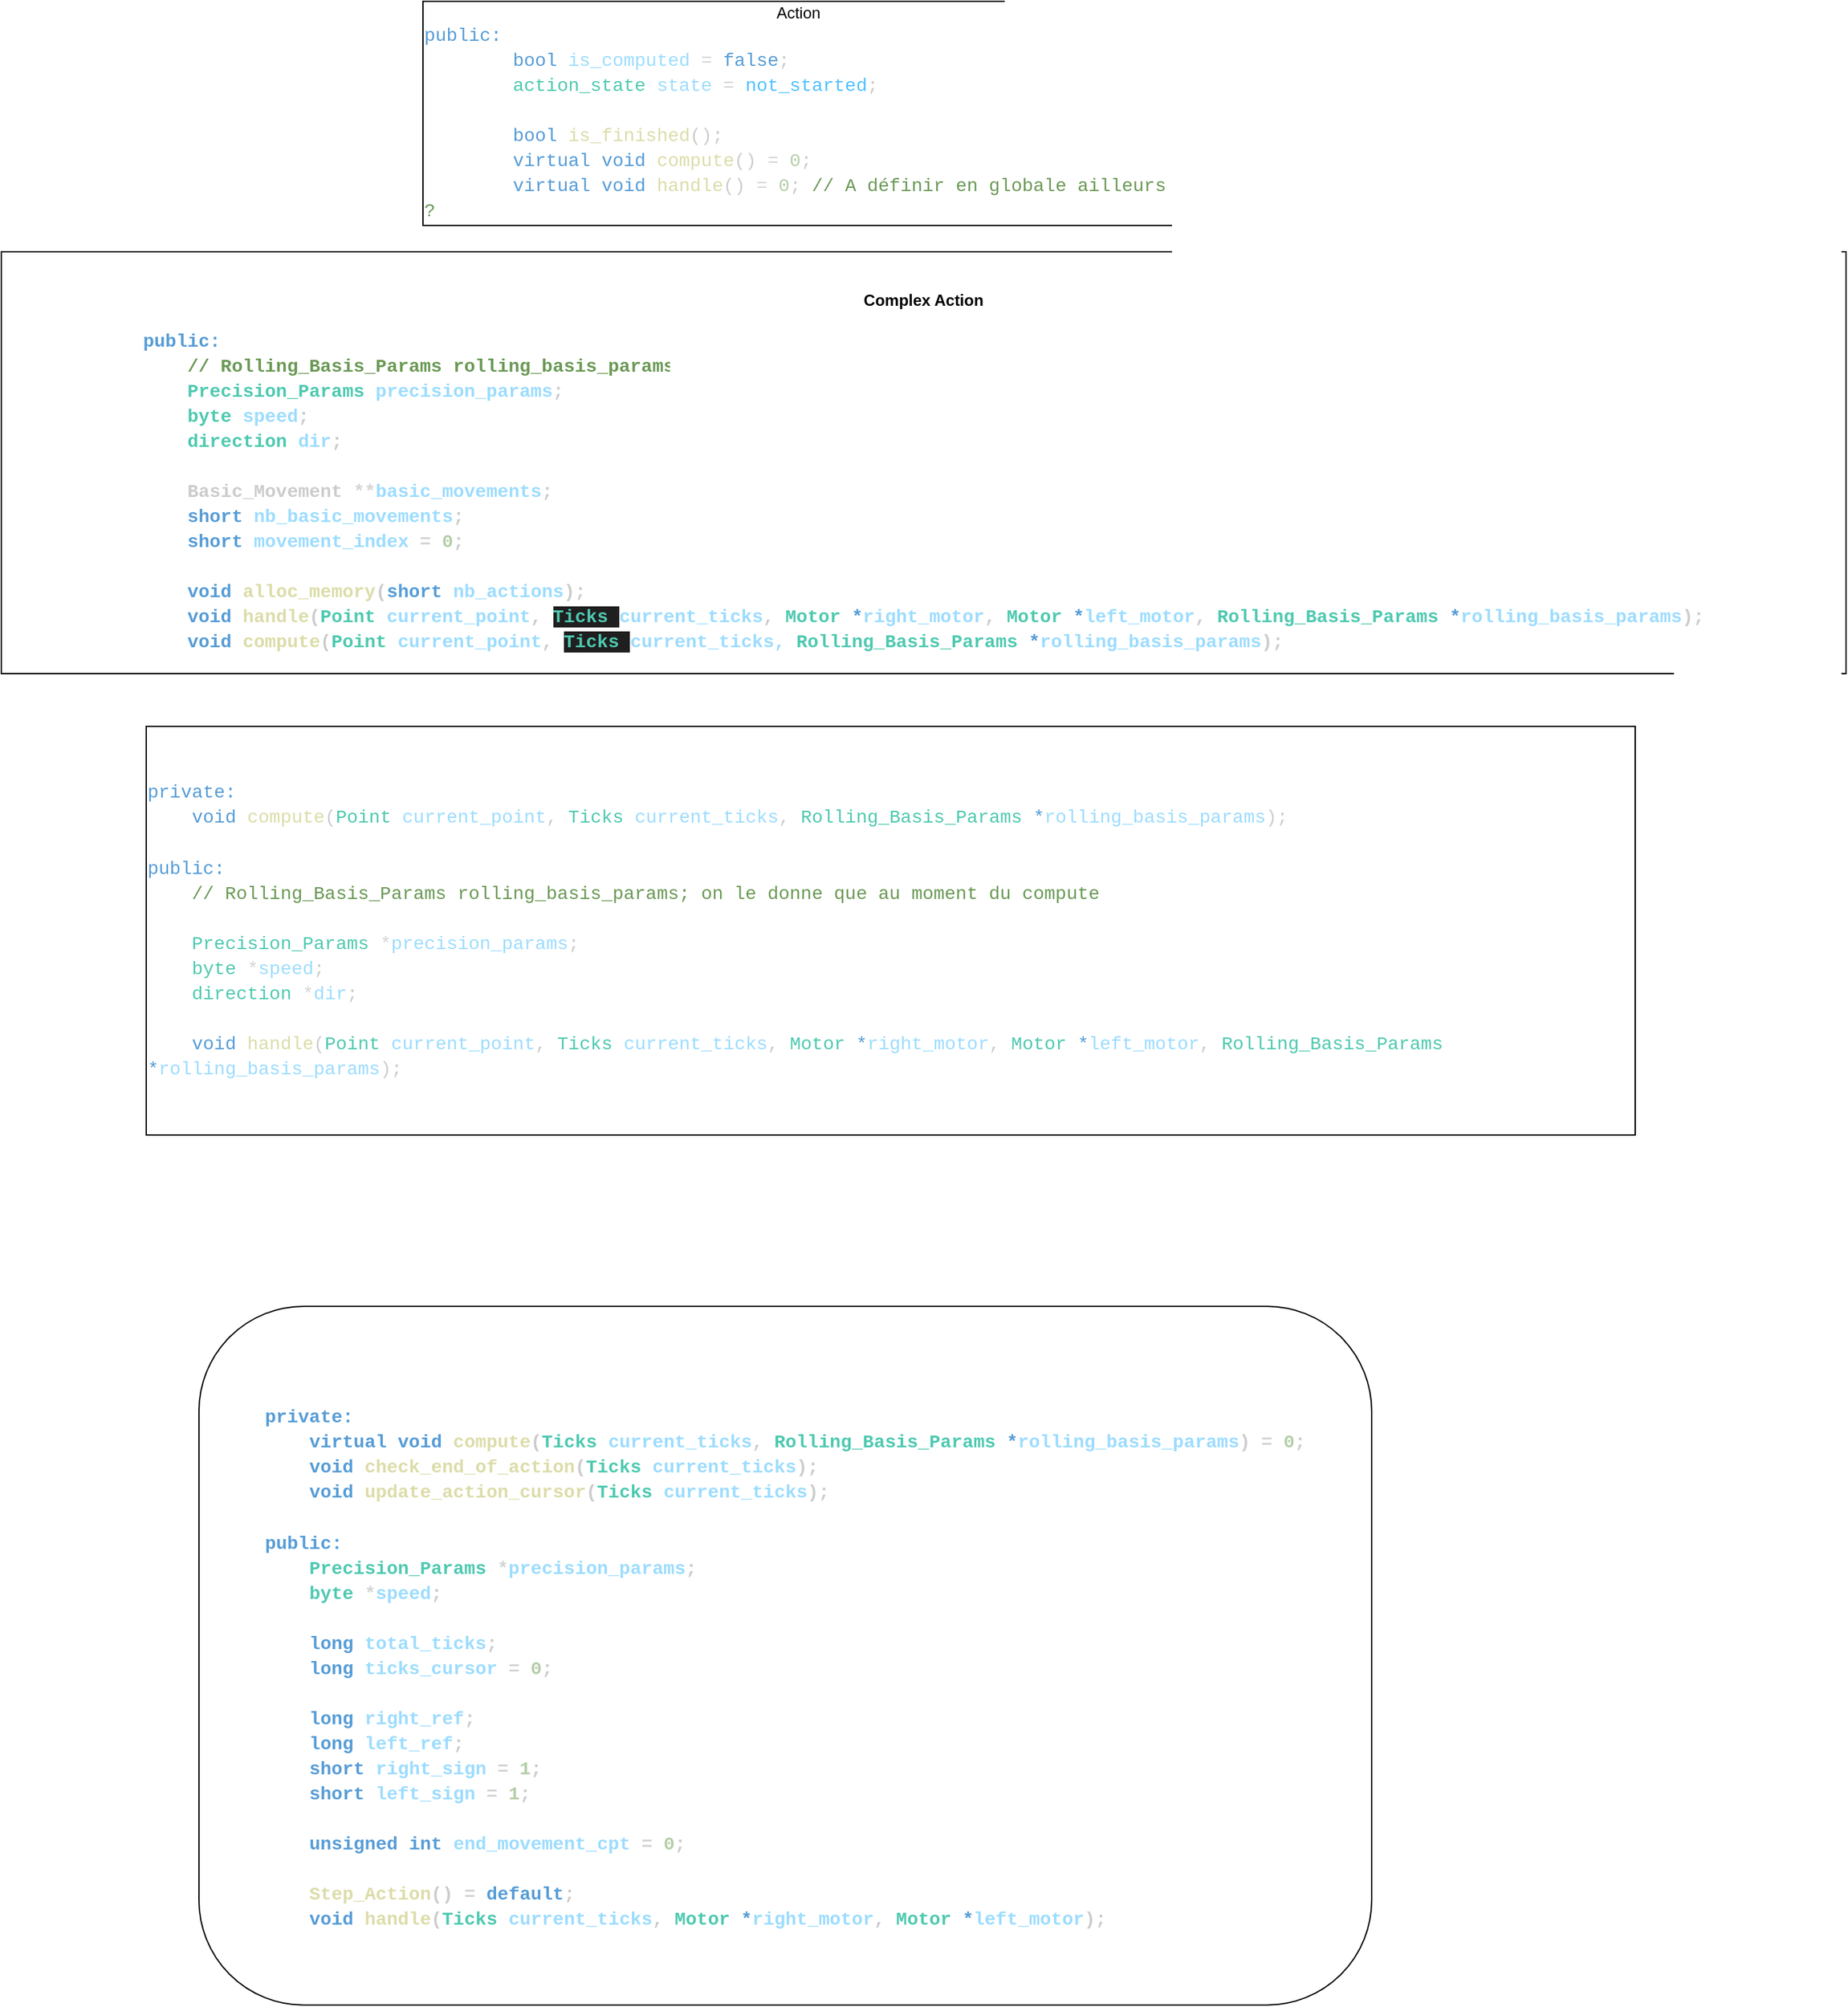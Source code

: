 <mxfile>
    <diagram id="d6DPD3I42JS9Te3O8S3l" name="Page-1">
        <mxGraphModel dx="2032" dy="709" grid="1" gridSize="10" guides="1" tooltips="1" connect="1" arrows="1" fold="1" page="1" pageScale="1" pageWidth="850" pageHeight="1100" math="0" shadow="0">
            <root>
                <mxCell id="0"/>
                <mxCell id="1" parent="0"/>
                <mxCell id="2" value="Action&lt;br&gt;&lt;div style=&quot;text-align: left;&quot;&gt;&lt;div style=&quot;color: rgb(204, 204, 204); font-family: Consolas, &amp;quot;Courier New&amp;quot;, monospace; font-size: 14px; line-height: 19px;&quot;&gt;&lt;div style=&quot;&quot;&gt;&lt;span style=&quot;color: #569cd6;&quot;&gt;public:&lt;/span&gt;&lt;/div&gt;&lt;div style=&quot;&quot;&gt;&amp;nbsp; &amp;nbsp; &amp;nbsp; &amp;nbsp; &lt;span style=&quot;color: #569cd6;&quot;&gt;bool&lt;/span&gt; &lt;span style=&quot;color: #9cdcfe;&quot;&gt;is_computed&lt;/span&gt; &lt;span style=&quot;color: #d4d4d4;&quot;&gt;=&lt;/span&gt; &lt;span style=&quot;color: #569cd6;&quot;&gt;false&lt;/span&gt;;&lt;/div&gt;&lt;div style=&quot;&quot;&gt;&amp;nbsp; &amp;nbsp; &amp;nbsp; &amp;nbsp; &lt;span style=&quot;color: #4ec9b0;&quot;&gt;action_state&lt;/span&gt; &lt;span style=&quot;color: #9cdcfe;&quot;&gt;state&lt;/span&gt; &lt;span style=&quot;color: #d4d4d4;&quot;&gt;=&lt;/span&gt; &lt;span style=&quot;color: #4fc1ff;&quot;&gt;not_started&lt;/span&gt;;&lt;/div&gt;&lt;br&gt;&lt;div style=&quot;&quot;&gt;&amp;nbsp; &amp;nbsp; &amp;nbsp; &amp;nbsp; &lt;span style=&quot;color: #569cd6;&quot;&gt;bool&lt;/span&gt; &lt;span style=&quot;color: #dcdcaa;&quot;&gt;is_finished&lt;/span&gt;();&lt;/div&gt;&lt;div style=&quot;&quot;&gt;&amp;nbsp; &amp;nbsp; &amp;nbsp; &amp;nbsp; &lt;span style=&quot;color: #569cd6;&quot;&gt;virtual&lt;/span&gt; &lt;span style=&quot;color: #569cd6;&quot;&gt;void&lt;/span&gt; &lt;span style=&quot;color: #dcdcaa;&quot;&gt;compute&lt;/span&gt;() &lt;span style=&quot;color: #d4d4d4;&quot;&gt;=&lt;/span&gt; &lt;span style=&quot;color: #b5cea8;&quot;&gt;0&lt;/span&gt;;&lt;/div&gt;&lt;div style=&quot;&quot;&gt;&amp;nbsp; &amp;nbsp; &amp;nbsp; &amp;nbsp; &lt;span style=&quot;color: rgb(86, 156, 214);&quot;&gt;virtual&lt;/span&gt; &lt;span style=&quot;color: rgb(86, 156, 214);&quot;&gt;void&lt;/span&gt; &lt;span style=&quot;color: rgb(220, 220, 170);&quot;&gt;handle&lt;/span&gt;() &lt;span style=&quot;color: rgb(212, 212, 212);&quot;&gt;=&lt;/span&gt; &lt;span style=&quot;color: rgb(181, 206, 168);&quot;&gt;0&lt;/span&gt;;&lt;span style=&quot;color: rgb(106, 153, 85);&quot;&gt; // A définir en globale ailleurs ?&lt;/span&gt;&lt;/div&gt;&lt;/div&gt;&lt;/div&gt;" style="rounded=0;whiteSpace=wrap;html=1;" vertex="1" parent="1">
                    <mxGeometry x="150" y="20" width="570" height="170" as="geometry"/>
                </mxCell>
                <mxCell id="3" value="&lt;br&gt;&lt;div style=&quot;&quot;&gt;&lt;span style=&quot;&quot;&gt;Complex Action&lt;/span&gt;&lt;/div&gt;&lt;div style=&quot;&quot;&gt;&lt;span style=&quot;&quot;&gt;&lt;br&gt;&lt;/span&gt;&lt;/div&gt;&lt;div style=&quot;&quot;&gt;&lt;div style=&quot;text-align: left;&quot;&gt;&lt;div style=&quot;color: rgb(204, 204, 204); font-family: Consolas, &amp;quot;Courier New&amp;quot;, monospace; font-size: 14px; line-height: 19px;&quot;&gt;&lt;div style=&quot;&quot;&gt;&lt;span style=&quot;color: #569cd6;&quot;&gt;public:&lt;/span&gt;&lt;/div&gt;&lt;div style=&quot;&quot;&gt;&lt;span style=&quot;color: #6a9955;&quot;&gt;&amp;nbsp; &amp;nbsp; // Rolling_Basis_Params rolling_basis_params; on le donne que au moment du compute&lt;/span&gt;&lt;/div&gt;&lt;div style=&quot;&quot;&gt;&amp;nbsp; &amp;nbsp; &lt;span style=&quot;color: #4ec9b0;&quot;&gt;Precision_Params&lt;/span&gt; &lt;span style=&quot;color: #9cdcfe;&quot;&gt;precision_params&lt;/span&gt;;&lt;/div&gt;&lt;div style=&quot;&quot;&gt;&amp;nbsp; &amp;nbsp; &lt;span style=&quot;color: #4ec9b0;&quot;&gt;byte&lt;/span&gt; &lt;span style=&quot;color: #9cdcfe;&quot;&gt;speed&lt;/span&gt;;&lt;/div&gt;&lt;div style=&quot;&quot;&gt;&amp;nbsp; &amp;nbsp; &lt;span style=&quot;color: #4ec9b0;&quot;&gt;direction&lt;/span&gt; &lt;span style=&quot;color: #9cdcfe;&quot;&gt;dir&lt;/span&gt;;&lt;/div&gt;&lt;br&gt;&lt;div style=&quot;&quot;&gt;&amp;nbsp; &amp;nbsp; Basic_Movement &lt;span style=&quot;color: #d4d4d4;&quot;&gt;**&lt;/span&gt;&lt;span style=&quot;color: #9cdcfe;&quot;&gt;basic_movements&lt;/span&gt;;&lt;/div&gt;&lt;div style=&quot;&quot;&gt;&amp;nbsp; &amp;nbsp; &lt;span style=&quot;color: #569cd6;&quot;&gt;short&lt;/span&gt; &lt;span style=&quot;color: #9cdcfe;&quot;&gt;nb_basic_movements&lt;/span&gt;;&lt;/div&gt;&lt;div style=&quot;&quot;&gt;&amp;nbsp; &amp;nbsp; &lt;span style=&quot;color: #569cd6;&quot;&gt;short&lt;/span&gt; &lt;span style=&quot;color: #9cdcfe;&quot;&gt;movement_index&lt;/span&gt; &lt;span style=&quot;color: #d4d4d4;&quot;&gt;=&lt;/span&gt; &lt;span style=&quot;color: #b5cea8;&quot;&gt;0&lt;/span&gt;;&lt;/div&gt;&lt;br&gt;&lt;div style=&quot;&quot;&gt;&amp;nbsp; &amp;nbsp; &lt;span style=&quot;color: #569cd6;&quot;&gt;void&lt;/span&gt; &lt;span style=&quot;color: #dcdcaa;&quot;&gt;alloc_memory&lt;/span&gt;(&lt;span style=&quot;color: #569cd6;&quot;&gt;short&lt;/span&gt; &lt;span style=&quot;color: #9cdcfe;&quot;&gt;nb_actions&lt;/span&gt;);&lt;/div&gt;&lt;div style=&quot;&quot;&gt;&amp;nbsp; &amp;nbsp; &lt;span style=&quot;color: #569cd6;&quot;&gt;void&lt;/span&gt; &lt;span style=&quot;color: #dcdcaa;&quot;&gt;handle&lt;/span&gt;(&lt;span style=&quot;color: #4ec9b0;&quot;&gt;Point&lt;/span&gt; &lt;span style=&quot;color: #9cdcfe;&quot;&gt;current_point&lt;/span&gt;,&amp;nbsp;&lt;span style=&quot;color: rgb(78, 201, 176); background-color: rgb(31, 31, 31);&quot;&gt;Ticks&amp;nbsp;&lt;/span&gt;&lt;span style=&quot;background-color: initial; color: rgb(156, 220, 254);&quot;&gt;current_ticks&lt;/span&gt;&lt;span style=&quot;background-color: initial;&quot;&gt;, &lt;/span&gt;&lt;span style=&quot;background-color: initial; color: rgb(78, 201, 176);&quot;&gt;Motor&lt;/span&gt;&lt;span style=&quot;background-color: initial;&quot;&gt; &lt;/span&gt;&lt;span style=&quot;background-color: initial; color: rgb(86, 156, 214);&quot;&gt;*&lt;/span&gt;&lt;span style=&quot;background-color: initial; color: rgb(156, 220, 254);&quot;&gt;right_motor&lt;/span&gt;&lt;span style=&quot;background-color: initial;&quot;&gt;, &lt;/span&gt;&lt;span style=&quot;background-color: initial; color: rgb(78, 201, 176);&quot;&gt;Motor&lt;/span&gt;&lt;span style=&quot;background-color: initial;&quot;&gt; &lt;/span&gt;&lt;span style=&quot;background-color: initial; color: rgb(86, 156, 214);&quot;&gt;*&lt;/span&gt;&lt;span style=&quot;background-color: initial; color: rgb(156, 220, 254);&quot;&gt;left_motor&lt;/span&gt;&lt;span style=&quot;background-color: initial;&quot;&gt;, &lt;/span&gt;&lt;span style=&quot;background-color: initial; color: rgb(78, 201, 176);&quot;&gt;Rolling_Basis_Params&lt;/span&gt;&lt;span style=&quot;background-color: initial;&quot;&gt; &lt;/span&gt;&lt;span style=&quot;background-color: initial; color: rgb(86, 156, 214);&quot;&gt;*&lt;/span&gt;&lt;span style=&quot;background-color: initial; color: rgb(156, 220, 254);&quot;&gt;rolling_basis_params&lt;/span&gt;&lt;span style=&quot;background-color: initial;&quot;&gt;);&lt;/span&gt;&lt;br&gt;&lt;/div&gt;&lt;div style=&quot;&quot;&gt;&amp;nbsp; &amp;nbsp; &lt;span style=&quot;color: rgb(86, 156, 214);&quot;&gt;void&lt;/span&gt; &lt;span style=&quot;color: rgb(220, 220, 170);&quot;&gt;compute&lt;/span&gt;(&lt;span style=&quot;color: rgb(78, 201, 176);&quot;&gt;Point&lt;/span&gt; &lt;span style=&quot;color: rgb(156, 220, 254);&quot;&gt;current_point&lt;/span&gt;,&amp;nbsp;&lt;span style=&quot;color: rgb(78, 201, 176); background-color: rgb(31, 31, 31);&quot;&gt;Ticks&amp;nbsp;&lt;/span&gt;&lt;span style=&quot;background-color: initial; color: rgb(156, 220, 254);&quot;&gt;current_ticks,&amp;nbsp;&lt;/span&gt;&lt;span style=&quot;background-color: initial; color: rgb(78, 201, 176);&quot;&gt;Rolling_Basis_Params&lt;/span&gt;&lt;span style=&quot;background-color: initial;&quot;&gt; &lt;/span&gt;&lt;span style=&quot;background-color: initial; color: rgb(86, 156, 214);&quot;&gt;*&lt;/span&gt;&lt;span style=&quot;background-color: initial; color: rgb(156, 220, 254);&quot;&gt;rolling_basis_params&lt;/span&gt;&lt;span style=&quot;background-color: initial;&quot;&gt;);&lt;/span&gt;&lt;/div&gt;&lt;div style=&quot;background-color: rgb(31, 31, 31);&quot;&gt;&lt;/div&gt;&lt;/div&gt;&lt;/div&gt;&lt;/div&gt;" style="rounded=0;whiteSpace=wrap;html=1;align=center;fontStyle=1" vertex="1" parent="1">
                    <mxGeometry x="-170" y="210" width="1400" height="320" as="geometry"/>
                </mxCell>
                <mxCell id="4" value="&lt;font color=&quot;#ffffff&quot;&gt;Basic Action&lt;br&gt;&lt;/font&gt;&lt;div style=&quot;line-height: 19px;&quot;&gt;&lt;div style=&quot;color: rgb(204, 204, 204); font-family: Consolas, &amp;quot;Courier New&amp;quot;, monospace; font-weight: normal; text-align: left;&quot;&gt;&lt;span style=&quot;color: #569cd6;&quot;&gt;private:&lt;/span&gt;&lt;/div&gt;&lt;div style=&quot;color: rgb(204, 204, 204); font-family: Consolas, &amp;quot;Courier New&amp;quot;, monospace; font-weight: normal; text-align: left;&quot;&gt;&amp;nbsp; &amp;nbsp; &lt;span style=&quot;color: #569cd6;&quot;&gt;void&lt;/span&gt; &lt;span style=&quot;color: #dcdcaa;&quot;&gt;compute&lt;/span&gt;(&lt;span style=&quot;color: #4ec9b0;&quot;&gt;Point&lt;/span&gt; &lt;span style=&quot;color: #9cdcfe;&quot;&gt;current_point&lt;/span&gt;, &lt;span style=&quot;color: #4ec9b0;&quot;&gt;Ticks&lt;/span&gt; &lt;span style=&quot;color: #9cdcfe;&quot;&gt;current_ticks&lt;/span&gt;, &lt;span style=&quot;color: #4ec9b0;&quot;&gt;Rolling_Basis_Params&lt;/span&gt; &lt;span style=&quot;color: #569cd6;&quot;&gt;*&lt;/span&gt;&lt;span style=&quot;color: #9cdcfe;&quot;&gt;rolling_basis_params&lt;/span&gt;);&lt;/div&gt;&lt;div style=&quot;text-align: left;&quot;&gt;&lt;font face=&quot;Consolas, Courier New, monospace&quot; color=&quot;#cccccc&quot;&gt;&lt;span style=&quot;font-weight: 400;&quot;&gt;&lt;br&gt;&lt;/span&gt;&lt;/font&gt;&lt;/div&gt;&lt;div style=&quot;text-align: left; color: rgb(204, 204, 204); font-family: Consolas, &amp;quot;Courier New&amp;quot;, monospace; font-weight: normal;&quot;&gt;&lt;span style=&quot;color: #569cd6;&quot;&gt;public:&lt;/span&gt;&lt;/div&gt;&lt;div style=&quot;text-align: left; color: rgb(204, 204, 204); font-family: Consolas, &amp;quot;Courier New&amp;quot;, monospace; font-weight: normal;&quot;&gt;&lt;span style=&quot;color: #6a9955;&quot;&gt;&amp;nbsp; &amp;nbsp; // Rolling_Basis_Params rolling_basis_params; on le donne que au moment du compute&lt;/span&gt;&lt;/div&gt;&lt;div style=&quot;text-align: left; color: rgb(204, 204, 204); font-family: Consolas, &amp;quot;Courier New&amp;quot;, monospace; font-weight: normal;&quot;&gt;&amp;nbsp; &amp;nbsp;&lt;/div&gt;&lt;div style=&quot;text-align: left; color: rgb(204, 204, 204); font-family: Consolas, &amp;quot;Courier New&amp;quot;, monospace; font-weight: normal;&quot;&gt;&amp;nbsp; &amp;nbsp; &lt;span style=&quot;color: #4ec9b0;&quot;&gt;Precision_Params&lt;/span&gt; &lt;span style=&quot;color: #d4d4d4;&quot;&gt;*&lt;/span&gt;&lt;span style=&quot;color: #9cdcfe;&quot;&gt;precision_params&lt;/span&gt;;&lt;/div&gt;&lt;div style=&quot;text-align: left; color: rgb(204, 204, 204); font-family: Consolas, &amp;quot;Courier New&amp;quot;, monospace; font-weight: normal;&quot;&gt;&amp;nbsp; &amp;nbsp; &lt;span style=&quot;color: #4ec9b0;&quot;&gt;byte&lt;/span&gt; &lt;span style=&quot;color: #d4d4d4;&quot;&gt;*&lt;/span&gt;&lt;span style=&quot;color: #9cdcfe;&quot;&gt;speed&lt;/span&gt;;&lt;/div&gt;&lt;div style=&quot;text-align: left; color: rgb(204, 204, 204); font-family: Consolas, &amp;quot;Courier New&amp;quot;, monospace; font-weight: normal;&quot;&gt;&amp;nbsp; &amp;nbsp; &lt;span style=&quot;color: #4ec9b0;&quot;&gt;direction&lt;/span&gt; &lt;span style=&quot;color: #d4d4d4;&quot;&gt;*&lt;/span&gt;&lt;span style=&quot;color: #9cdcfe;&quot;&gt;dir&lt;/span&gt;;&lt;/div&gt;&lt;div style=&quot;text-align: left;&quot;&gt;&lt;br&gt;&lt;/div&gt;&lt;div style=&quot;text-align: left; color: rgb(204, 204, 204); font-family: Consolas, &amp;quot;Courier New&amp;quot;, monospace; font-weight: normal;&quot;&gt;&amp;nbsp; &amp;nbsp; &lt;span style=&quot;color: #569cd6;&quot;&gt;void&lt;/span&gt; &lt;span style=&quot;color: #dcdcaa;&quot;&gt;handle&lt;/span&gt;(&lt;span style=&quot;color: #4ec9b0;&quot;&gt;Point&lt;/span&gt; &lt;span style=&quot;color: #9cdcfe;&quot;&gt;current_point&lt;/span&gt;, &lt;span style=&quot;color: #4ec9b0;&quot;&gt;Ticks&lt;/span&gt; &lt;span style=&quot;color: #9cdcfe;&quot;&gt;current_ticks&lt;/span&gt;, &lt;span style=&quot;color: #4ec9b0;&quot;&gt;Motor&lt;/span&gt; &lt;span style=&quot;color: #569cd6;&quot;&gt;*&lt;/span&gt;&lt;span style=&quot;color: #9cdcfe;&quot;&gt;right_motor&lt;/span&gt;, &lt;span style=&quot;color: #4ec9b0;&quot;&gt;Motor&lt;/span&gt; &lt;span style=&quot;color: #569cd6;&quot;&gt;*&lt;/span&gt;&lt;span style=&quot;color: #9cdcfe;&quot;&gt;left_motor&lt;/span&gt;, &lt;span style=&quot;color: #4ec9b0;&quot;&gt;Rolling_Basis_Params&lt;/span&gt; &lt;span style=&quot;color: #569cd6;&quot;&gt;*&lt;/span&gt;&lt;span style=&quot;color: #9cdcfe;&quot;&gt;rolling_basis_params&lt;/span&gt;);&lt;/div&gt;&lt;div style=&quot;color: rgb(204, 204, 204); font-family: Consolas, &amp;quot;Courier New&amp;quot;, monospace; font-weight: normal;&quot;&gt;&lt;/div&gt;&lt;/div&gt;&lt;font color=&quot;#ffffff&quot;&gt;&lt;br&gt;&lt;/font&gt;" style="rounded=0;whiteSpace=wrap;html=1;fontSize=14;fontColor=#007FFF;fontStyle=1;align=center;" vertex="1" parent="1">
                    <mxGeometry x="-60" y="570" width="1130" height="310" as="geometry"/>
                </mxCell>
                <mxCell id="5" value="&lt;div style=&quot;line-height: 19px;&quot;&gt;&lt;div style=&quot;font-family: Consolas, &amp;quot;Courier New&amp;quot;, monospace;&quot;&gt;Step Action&lt;/div&gt;&lt;div style=&quot;font-family: Consolas, &amp;quot;Courier New&amp;quot;, monospace; text-align: left; color: rgb(204, 204, 204);&quot;&gt;&lt;span style=&quot;color: #569cd6;&quot;&gt;private:&lt;/span&gt;&lt;/div&gt;&lt;div style=&quot;font-family: Consolas, &amp;quot;Courier New&amp;quot;, monospace; text-align: left; color: rgb(204, 204, 204);&quot;&gt;&amp;nbsp; &amp;nbsp; &lt;span style=&quot;color: #569cd6;&quot;&gt;virtual&lt;/span&gt; &lt;span style=&quot;color: #569cd6;&quot;&gt;void&lt;/span&gt; &lt;span style=&quot;color: #dcdcaa;&quot;&gt;compute&lt;/span&gt;(&lt;span style=&quot;color: #4ec9b0;&quot;&gt;Ticks&lt;/span&gt; &lt;span style=&quot;color: #9cdcfe;&quot;&gt;current_ticks&lt;/span&gt;, &lt;span style=&quot;color: #4ec9b0;&quot;&gt;Rolling_Basis_Params&lt;/span&gt; &lt;span style=&quot;color: #569cd6;&quot;&gt;*&lt;/span&gt;&lt;span style=&quot;color: #9cdcfe;&quot;&gt;rolling_basis_params&lt;/span&gt;) &lt;span style=&quot;color: #d4d4d4;&quot;&gt;=&lt;/span&gt; &lt;span style=&quot;color: #b5cea8;&quot;&gt;0&lt;/span&gt;;&lt;/div&gt;&lt;div style=&quot;font-family: Consolas, &amp;quot;Courier New&amp;quot;, monospace; text-align: left; color: rgb(204, 204, 204);&quot;&gt;&amp;nbsp; &amp;nbsp; &lt;span style=&quot;color: #569cd6;&quot;&gt;void&lt;/span&gt; &lt;span style=&quot;color: #dcdcaa;&quot;&gt;check_end_of_action&lt;/span&gt;(&lt;span style=&quot;color: #4ec9b0;&quot;&gt;Ticks&lt;/span&gt; &lt;span style=&quot;color: #9cdcfe;&quot;&gt;current_ticks&lt;/span&gt;);&lt;/div&gt;&lt;div style=&quot;font-family: Consolas, &amp;quot;Courier New&amp;quot;, monospace; text-align: left; color: rgb(204, 204, 204);&quot;&gt;&amp;nbsp; &amp;nbsp; &lt;span style=&quot;color: #569cd6;&quot;&gt;void&lt;/span&gt; &lt;span style=&quot;color: #dcdcaa;&quot;&gt;update_action_cursor&lt;/span&gt;(&lt;span style=&quot;color: #4ec9b0;&quot;&gt;Ticks&lt;/span&gt; &lt;span style=&quot;color: #9cdcfe;&quot;&gt;current_ticks&lt;/span&gt;);&lt;/div&gt;&lt;div style=&quot;text-align: left;&quot;&gt;&lt;font face=&quot;Consolas, Courier New, monospace&quot;&gt;&lt;br&gt;&lt;/font&gt;&lt;/div&gt;&lt;div style=&quot;text-align: left; font-family: Consolas, &amp;quot;Courier New&amp;quot;, monospace; color: rgb(204, 204, 204);&quot;&gt;&lt;span style=&quot;color: #569cd6;&quot;&gt;public:&lt;/span&gt;&lt;/div&gt;&lt;div style=&quot;text-align: left; font-family: Consolas, &amp;quot;Courier New&amp;quot;, monospace; color: rgb(204, 204, 204);&quot;&gt;&amp;nbsp; &amp;nbsp; &lt;span style=&quot;color: #4ec9b0;&quot;&gt;Precision_Params&lt;/span&gt; &lt;span style=&quot;color: #d4d4d4;&quot;&gt;*&lt;/span&gt;&lt;span style=&quot;color: #9cdcfe;&quot;&gt;precision_params&lt;/span&gt;;&lt;/div&gt;&lt;div style=&quot;text-align: left; font-family: Consolas, &amp;quot;Courier New&amp;quot;, monospace; color: rgb(204, 204, 204);&quot;&gt;&amp;nbsp; &amp;nbsp; &lt;span style=&quot;color: #4ec9b0;&quot;&gt;byte&lt;/span&gt; &lt;span style=&quot;color: #d4d4d4;&quot;&gt;*&lt;/span&gt;&lt;span style=&quot;color: #9cdcfe;&quot;&gt;speed&lt;/span&gt;;&lt;/div&gt;&lt;div style=&quot;text-align: left;&quot;&gt;&lt;br&gt;&lt;/div&gt;&lt;div style=&quot;text-align: left; font-family: Consolas, &amp;quot;Courier New&amp;quot;, monospace; color: rgb(204, 204, 204);&quot;&gt;&amp;nbsp; &amp;nbsp; &lt;span style=&quot;color: #569cd6;&quot;&gt;long&lt;/span&gt; &lt;span style=&quot;color: #9cdcfe;&quot;&gt;total_ticks&lt;/span&gt;;&lt;/div&gt;&lt;div style=&quot;text-align: left; font-family: Consolas, &amp;quot;Courier New&amp;quot;, monospace; color: rgb(204, 204, 204);&quot;&gt;&amp;nbsp; &amp;nbsp; &lt;span style=&quot;color: #569cd6;&quot;&gt;long&lt;/span&gt; &lt;span style=&quot;color: #9cdcfe;&quot;&gt;ticks_cursor&lt;/span&gt; &lt;span style=&quot;color: #d4d4d4;&quot;&gt;=&lt;/span&gt; &lt;span style=&quot;color: #b5cea8;&quot;&gt;0&lt;/span&gt;;&lt;/div&gt;&lt;div style=&quot;text-align: left;&quot;&gt;&lt;br&gt;&lt;/div&gt;&lt;div style=&quot;text-align: left; font-family: Consolas, &amp;quot;Courier New&amp;quot;, monospace; color: rgb(204, 204, 204);&quot;&gt;&amp;nbsp; &amp;nbsp; &lt;span style=&quot;color: #569cd6;&quot;&gt;long&lt;/span&gt; &lt;span style=&quot;color: #9cdcfe;&quot;&gt;right_ref&lt;/span&gt;;&lt;/div&gt;&lt;div style=&quot;text-align: left; font-family: Consolas, &amp;quot;Courier New&amp;quot;, monospace; color: rgb(204, 204, 204);&quot;&gt;&amp;nbsp; &amp;nbsp; &lt;span style=&quot;color: #569cd6;&quot;&gt;long&lt;/span&gt; &lt;span style=&quot;color: #9cdcfe;&quot;&gt;left_ref&lt;/span&gt;;&lt;/div&gt;&lt;div style=&quot;text-align: left; font-family: Consolas, &amp;quot;Courier New&amp;quot;, monospace; color: rgb(204, 204, 204);&quot;&gt;&amp;nbsp; &amp;nbsp; &lt;span style=&quot;color: #569cd6;&quot;&gt;short&lt;/span&gt; &lt;span style=&quot;color: #9cdcfe;&quot;&gt;right_sign&lt;/span&gt; &lt;span style=&quot;color: #d4d4d4;&quot;&gt;=&lt;/span&gt; &lt;span style=&quot;color: #b5cea8;&quot;&gt;1&lt;/span&gt;;&lt;/div&gt;&lt;div style=&quot;text-align: left; font-family: Consolas, &amp;quot;Courier New&amp;quot;, monospace; color: rgb(204, 204, 204);&quot;&gt;&amp;nbsp; &amp;nbsp; &lt;span style=&quot;color: #569cd6;&quot;&gt;short&lt;/span&gt; &lt;span style=&quot;color: #9cdcfe;&quot;&gt;left_sign&lt;/span&gt; &lt;span style=&quot;color: #d4d4d4;&quot;&gt;=&lt;/span&gt; &lt;span style=&quot;color: #b5cea8;&quot;&gt;1&lt;/span&gt;;&lt;/div&gt;&lt;div style=&quot;text-align: left;&quot;&gt;&lt;br&gt;&lt;/div&gt;&lt;div style=&quot;text-align: left; font-family: Consolas, &amp;quot;Courier New&amp;quot;, monospace; color: rgb(204, 204, 204);&quot;&gt;&amp;nbsp; &amp;nbsp; &lt;span style=&quot;color: #569cd6;&quot;&gt;unsigned&lt;/span&gt; &lt;span style=&quot;color: #569cd6;&quot;&gt;int&lt;/span&gt; &lt;span style=&quot;color: #9cdcfe;&quot;&gt;end_movement_cpt&lt;/span&gt; &lt;span style=&quot;color: #d4d4d4;&quot;&gt;=&lt;/span&gt; &lt;span style=&quot;color: #b5cea8;&quot;&gt;0&lt;/span&gt;;&lt;/div&gt;&lt;div style=&quot;text-align: left;&quot;&gt;&lt;br&gt;&lt;/div&gt;&lt;div style=&quot;text-align: left; font-family: Consolas, &amp;quot;Courier New&amp;quot;, monospace; color: rgb(204, 204, 204);&quot;&gt;&amp;nbsp; &amp;nbsp; &lt;span style=&quot;color: #dcdcaa;&quot;&gt;Step_Action&lt;/span&gt;() &lt;span style=&quot;color: #d4d4d4;&quot;&gt;=&lt;/span&gt; &lt;span style=&quot;color: #569cd6;&quot;&gt;default&lt;/span&gt;;&lt;/div&gt;&lt;div style=&quot;text-align: left; font-family: Consolas, &amp;quot;Courier New&amp;quot;, monospace; color: rgb(204, 204, 204);&quot;&gt;&amp;nbsp; &amp;nbsp; &lt;span style=&quot;color: rgb(86, 156, 214);&quot;&gt;void&lt;/span&gt; &lt;span style=&quot;color: rgb(220, 220, 170);&quot;&gt;handle&lt;/span&gt;(&lt;span style=&quot;color: rgb(78, 201, 176);&quot;&gt;Ticks&lt;/span&gt; &lt;span style=&quot;color: rgb(156, 220, 254);&quot;&gt;current_ticks&lt;/span&gt;, &lt;span style=&quot;color: rgb(78, 201, 176);&quot;&gt;Motor&lt;/span&gt; &lt;span style=&quot;color: rgb(86, 156, 214);&quot;&gt;*&lt;/span&gt;&lt;span style=&quot;color: rgb(156, 220, 254);&quot;&gt;right_motor&lt;/span&gt;, &lt;span style=&quot;color: rgb(78, 201, 176);&quot;&gt;Motor&lt;/span&gt; &lt;span style=&quot;color: rgb(86, 156, 214);&quot;&gt;*&lt;/span&gt;&lt;span style=&quot;color: rgb(156, 220, 254);&quot;&gt;left_motor&lt;/span&gt;);&lt;/div&gt;&lt;/div&gt;" style="rounded=1;whiteSpace=wrap;html=1;labelBackgroundColor=none;fontSize=14;fontColor=#FFFFFF;align=center;fontStyle=1" vertex="1" parent="1">
                    <mxGeometry x="-20" y="1010" width="890" height="530" as="geometry"/>
                </mxCell>
            </root>
        </mxGraphModel>
    </diagram>
</mxfile>